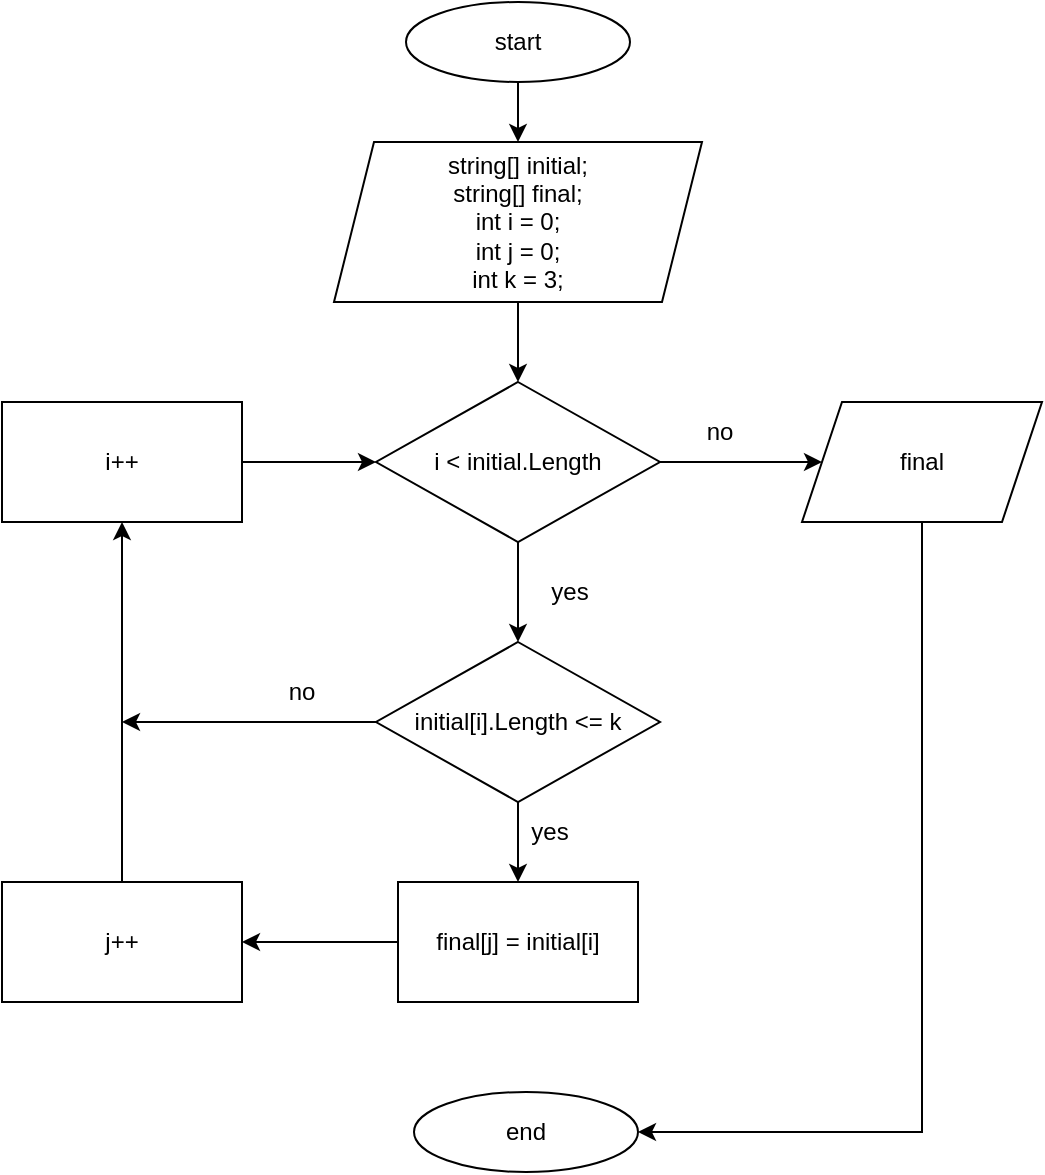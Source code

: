 <mxfile version="20.3.3" type="device"><diagram id="YNSsCQW3QEvhp_B1KntG" name="Страница 1"><mxGraphModel dx="918" dy="784" grid="1" gridSize="10" guides="1" tooltips="1" connect="1" arrows="1" fold="1" page="1" pageScale="1" pageWidth="827" pageHeight="1169" math="0" shadow="0"><root><mxCell id="0"/><mxCell id="1" parent="0"/><mxCell id="__STpe3Z1XXMaWB_D7rZ-11" value="" style="edgeStyle=orthogonalEdgeStyle;rounded=0;orthogonalLoop=1;jettySize=auto;html=1;" edge="1" parent="1" source="__STpe3Z1XXMaWB_D7rZ-1" target="__STpe3Z1XXMaWB_D7rZ-2"><mxGeometry relative="1" as="geometry"/></mxCell><mxCell id="__STpe3Z1XXMaWB_D7rZ-1" value="start" style="ellipse;whiteSpace=wrap;html=1;" vertex="1" parent="1"><mxGeometry x="342" y="40" width="112" height="40" as="geometry"/></mxCell><mxCell id="__STpe3Z1XXMaWB_D7rZ-12" value="" style="edgeStyle=orthogonalEdgeStyle;rounded=0;orthogonalLoop=1;jettySize=auto;html=1;" edge="1" parent="1" source="__STpe3Z1XXMaWB_D7rZ-2" target="__STpe3Z1XXMaWB_D7rZ-3"><mxGeometry relative="1" as="geometry"/></mxCell><mxCell id="__STpe3Z1XXMaWB_D7rZ-2" value="string[] initial;&lt;br&gt;string[] final;&lt;br&gt;int i = 0;&lt;br&gt;int j = 0;&lt;br&gt;int k = 3;" style="shape=parallelogram;perimeter=parallelogramPerimeter;whiteSpace=wrap;html=1;fixedSize=1;" vertex="1" parent="1"><mxGeometry x="306" y="110" width="184" height="80" as="geometry"/></mxCell><mxCell id="__STpe3Z1XXMaWB_D7rZ-13" value="" style="edgeStyle=orthogonalEdgeStyle;rounded=0;orthogonalLoop=1;jettySize=auto;html=1;" edge="1" parent="1" source="__STpe3Z1XXMaWB_D7rZ-3" target="__STpe3Z1XXMaWB_D7rZ-9"><mxGeometry relative="1" as="geometry"/></mxCell><mxCell id="__STpe3Z1XXMaWB_D7rZ-23" value="" style="edgeStyle=orthogonalEdgeStyle;rounded=0;orthogonalLoop=1;jettySize=auto;html=1;" edge="1" parent="1" source="__STpe3Z1XXMaWB_D7rZ-3" target="__STpe3Z1XXMaWB_D7rZ-5"><mxGeometry relative="1" as="geometry"/></mxCell><mxCell id="__STpe3Z1XXMaWB_D7rZ-3" value="i &amp;lt; initial.Length" style="rhombus;whiteSpace=wrap;html=1;" vertex="1" parent="1"><mxGeometry x="327" y="230" width="142" height="80" as="geometry"/></mxCell><mxCell id="__STpe3Z1XXMaWB_D7rZ-15" value="" style="edgeStyle=orthogonalEdgeStyle;rounded=0;orthogonalLoop=1;jettySize=auto;html=1;" edge="1" parent="1" source="__STpe3Z1XXMaWB_D7rZ-5" target="__STpe3Z1XXMaWB_D7rZ-6"><mxGeometry relative="1" as="geometry"/></mxCell><mxCell id="__STpe3Z1XXMaWB_D7rZ-18" style="edgeStyle=orthogonalEdgeStyle;rounded=0;orthogonalLoop=1;jettySize=auto;html=1;" edge="1" parent="1" source="__STpe3Z1XXMaWB_D7rZ-5"><mxGeometry relative="1" as="geometry"><mxPoint x="200" y="400" as="targetPoint"/></mxGeometry></mxCell><mxCell id="__STpe3Z1XXMaWB_D7rZ-5" value="initial[i].Length &amp;lt;= k" style="rhombus;whiteSpace=wrap;html=1;" vertex="1" parent="1"><mxGeometry x="327" y="360" width="142" height="80" as="geometry"/></mxCell><mxCell id="__STpe3Z1XXMaWB_D7rZ-16" value="" style="edgeStyle=orthogonalEdgeStyle;rounded=0;orthogonalLoop=1;jettySize=auto;html=1;" edge="1" parent="1" source="__STpe3Z1XXMaWB_D7rZ-6" target="__STpe3Z1XXMaWB_D7rZ-7"><mxGeometry relative="1" as="geometry"/></mxCell><mxCell id="__STpe3Z1XXMaWB_D7rZ-6" value="final[j] = initial[i]" style="rounded=0;whiteSpace=wrap;html=1;" vertex="1" parent="1"><mxGeometry x="338" y="480" width="120" height="60" as="geometry"/></mxCell><mxCell id="__STpe3Z1XXMaWB_D7rZ-17" style="edgeStyle=orthogonalEdgeStyle;rounded=0;orthogonalLoop=1;jettySize=auto;html=1;entryX=0.5;entryY=1;entryDx=0;entryDy=0;" edge="1" parent="1" source="__STpe3Z1XXMaWB_D7rZ-7" target="__STpe3Z1XXMaWB_D7rZ-8"><mxGeometry relative="1" as="geometry"/></mxCell><mxCell id="__STpe3Z1XXMaWB_D7rZ-7" value="j++" style="rounded=0;whiteSpace=wrap;html=1;" vertex="1" parent="1"><mxGeometry x="140" y="480" width="120" height="60" as="geometry"/></mxCell><mxCell id="__STpe3Z1XXMaWB_D7rZ-19" value="" style="edgeStyle=orthogonalEdgeStyle;rounded=0;orthogonalLoop=1;jettySize=auto;html=1;" edge="1" parent="1" source="__STpe3Z1XXMaWB_D7rZ-8" target="__STpe3Z1XXMaWB_D7rZ-3"><mxGeometry relative="1" as="geometry"/></mxCell><mxCell id="__STpe3Z1XXMaWB_D7rZ-8" value="i++" style="rounded=0;whiteSpace=wrap;html=1;" vertex="1" parent="1"><mxGeometry x="140" y="240" width="120" height="60" as="geometry"/></mxCell><mxCell id="__STpe3Z1XXMaWB_D7rZ-14" style="edgeStyle=orthogonalEdgeStyle;rounded=0;orthogonalLoop=1;jettySize=auto;html=1;" edge="1" parent="1" source="__STpe3Z1XXMaWB_D7rZ-9" target="__STpe3Z1XXMaWB_D7rZ-10"><mxGeometry relative="1" as="geometry"><Array as="points"><mxPoint x="600" y="605"/></Array></mxGeometry></mxCell><mxCell id="__STpe3Z1XXMaWB_D7rZ-9" value="final" style="shape=parallelogram;perimeter=parallelogramPerimeter;whiteSpace=wrap;html=1;fixedSize=1;" vertex="1" parent="1"><mxGeometry x="540" y="240" width="120" height="60" as="geometry"/></mxCell><mxCell id="__STpe3Z1XXMaWB_D7rZ-10" value="end" style="ellipse;whiteSpace=wrap;html=1;" vertex="1" parent="1"><mxGeometry x="346" y="585" width="112" height="40" as="geometry"/></mxCell><mxCell id="__STpe3Z1XXMaWB_D7rZ-20" value="no" style="text;html=1;strokeColor=none;fillColor=none;align=center;verticalAlign=middle;whiteSpace=wrap;rounded=0;" vertex="1" parent="1"><mxGeometry x="260" y="370" width="60" height="30" as="geometry"/></mxCell><mxCell id="__STpe3Z1XXMaWB_D7rZ-21" value="yes" style="text;html=1;strokeColor=none;fillColor=none;align=center;verticalAlign=middle;whiteSpace=wrap;rounded=0;" vertex="1" parent="1"><mxGeometry x="384" y="440" width="60" height="30" as="geometry"/></mxCell><mxCell id="__STpe3Z1XXMaWB_D7rZ-22" value="yes" style="text;html=1;strokeColor=none;fillColor=none;align=center;verticalAlign=middle;whiteSpace=wrap;rounded=0;" vertex="1" parent="1"><mxGeometry x="394" y="320" width="60" height="30" as="geometry"/></mxCell><mxCell id="__STpe3Z1XXMaWB_D7rZ-24" value="no" style="text;html=1;strokeColor=none;fillColor=none;align=center;verticalAlign=middle;whiteSpace=wrap;rounded=0;" vertex="1" parent="1"><mxGeometry x="469" y="240" width="60" height="30" as="geometry"/></mxCell></root></mxGraphModel></diagram></mxfile>